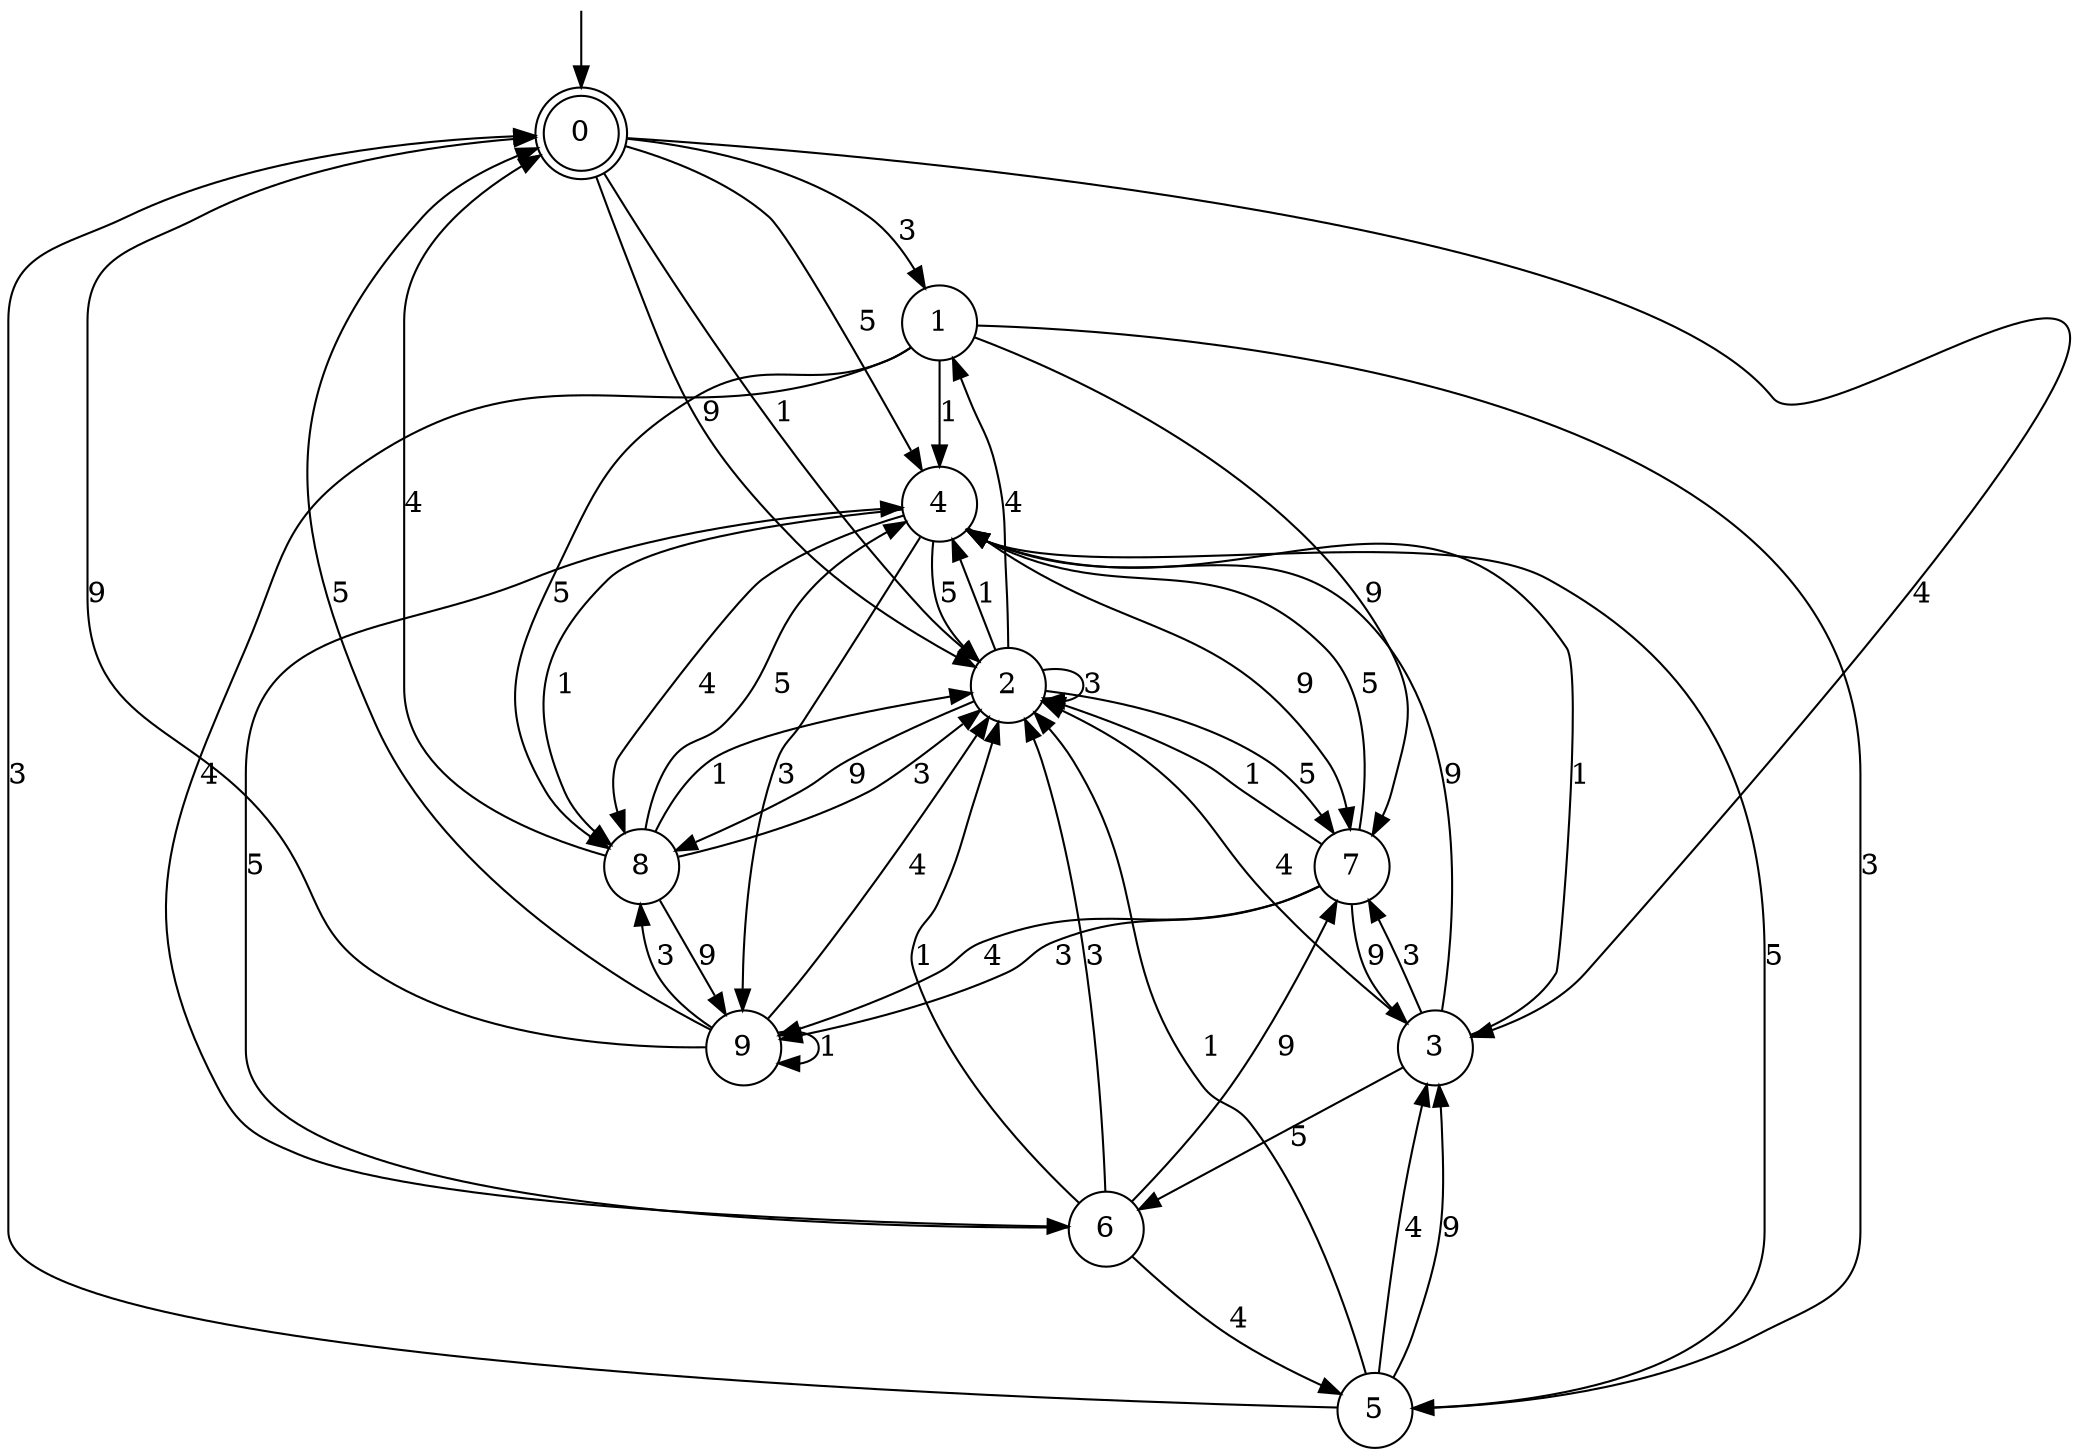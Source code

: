 digraph g {

	s0 [shape="doublecircle" label="0"];
	s1 [shape="circle" label="1"];
	s2 [shape="circle" label="2"];
	s3 [shape="circle" label="3"];
	s4 [shape="circle" label="4"];
	s5 [shape="circle" label="5"];
	s6 [shape="circle" label="6"];
	s7 [shape="circle" label="7"];
	s8 [shape="circle" label="8"];
	s9 [shape="circle" label="9"];
	s0 -> s1 [label="3"];
	s0 -> s2 [label="1"];
	s0 -> s3 [label="4"];
	s0 -> s2 [label="9"];
	s0 -> s4 [label="5"];
	s1 -> s5 [label="3"];
	s1 -> s4 [label="1"];
	s1 -> s6 [label="4"];
	s1 -> s7 [label="9"];
	s1 -> s8 [label="5"];
	s2 -> s2 [label="3"];
	s2 -> s4 [label="1"];
	s2 -> s1 [label="4"];
	s2 -> s8 [label="9"];
	s2 -> s7 [label="5"];
	s3 -> s7 [label="3"];
	s3 -> s4 [label="1"];
	s3 -> s2 [label="4"];
	s3 -> s4 [label="9"];
	s3 -> s6 [label="5"];
	s4 -> s9 [label="3"];
	s4 -> s8 [label="1"];
	s4 -> s8 [label="4"];
	s4 -> s7 [label="9"];
	s4 -> s2 [label="5"];
	s5 -> s0 [label="3"];
	s5 -> s2 [label="1"];
	s5 -> s3 [label="4"];
	s5 -> s3 [label="9"];
	s5 -> s4 [label="5"];
	s6 -> s2 [label="3"];
	s6 -> s2 [label="1"];
	s6 -> s5 [label="4"];
	s6 -> s7 [label="9"];
	s6 -> s4 [label="5"];
	s7 -> s9 [label="3"];
	s7 -> s2 [label="1"];
	s7 -> s9 [label="4"];
	s7 -> s3 [label="9"];
	s7 -> s4 [label="5"];
	s8 -> s2 [label="3"];
	s8 -> s2 [label="1"];
	s8 -> s0 [label="4"];
	s8 -> s9 [label="9"];
	s8 -> s4 [label="5"];
	s9 -> s8 [label="3"];
	s9 -> s9 [label="1"];
	s9 -> s2 [label="4"];
	s9 -> s0 [label="9"];
	s9 -> s0 [label="5"];

__start0 [label="" shape="none" width="0" height="0"];
__start0 -> s0;

}
